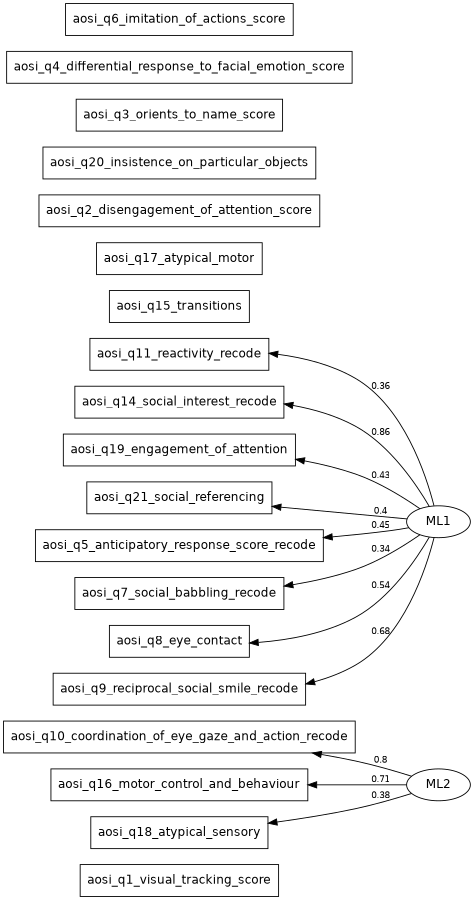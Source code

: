 digraph Factor  {
  rankdir=RL;
  size="8,6";
  node [fontname="Helvetica" fontsize=14 shape=box, width=2];
  edge [fontname="Helvetica" fontsize=10];
V1  [label = "aosi_q1_visual_tracking_score"];
V2  [label = "aosi_q10_coordination_of_eye_gaze_and_action_recode"];
V3  [label = "aosi_q11_reactivity_recode"];
V4  [label = "aosi_q14_social_interest_recode"];
V5  [label = "aosi_q15_transitions"];
V6  [label = "aosi_q16_motor_control_and_behaviour"];
V7  [label = "aosi_q17_atypical_motor"];
V8  [label = "aosi_q18_atypical_sensory"];
V9  [label = "aosi_q19_engagement_of_attention"];
V10  [label = "aosi_q2_disengagement_of_attention_score"];
V11  [label = "aosi_q20_insistence_on_particular_objects"];
V12  [label = "aosi_q21_social_referencing"];
V13  [label = "aosi_q3_orients_to_name_score"];
V14  [label = "aosi_q4_differential_response_to_facial_emotion_score"];
V15  [label = "aosi_q5_anticipatory_response_score_recode"];
V16  [label = "aosi_q6_imitation_of_actions_score"];
V17  [label = "aosi_q7_social_babbling_recode"];
V18  [label = "aosi_q8_eye_contact"];
V19  [label = "aosi_q9_reciprocal_social_smile_recode"];
node [shape=ellipse, width ="1"];
ML1-> V3 [ label = 0.36 ];
ML1-> V4 [ label = 0.86 ];
ML1-> V9 [ label = 0.43 ];
ML1-> V12 [ label = 0.4 ];
ML1-> V15 [ label = 0.45 ];
ML1-> V17 [ label = 0.34 ];
ML1-> V18 [ label = 0.54 ];
ML1-> V19 [ label = 0.68 ];
ML2-> V2 [ label = 0.8 ];
ML2-> V6 [ label = 0.71 ];
ML2-> V8 [ label = 0.38 ];
{ rank=same;
V1;V2;V3;V4;V5;V6;V7;V8;V9;V10;V11;V12;V13;V14;V15;V16;V17;V18;V19;}{ rank=same;
ML1;ML2;}}